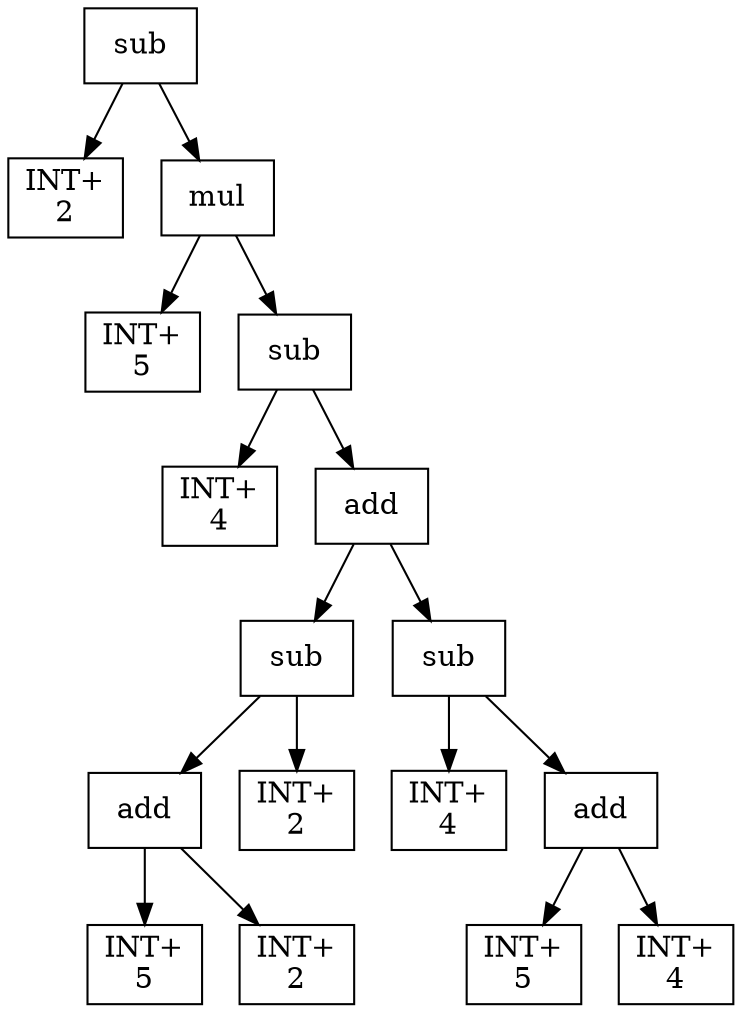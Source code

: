 digraph expr {
  node [shape=box];
  n1 [label="sub"];
  n2 [label="INT+\n2"];
  n3 [label="mul"];
  n4 [label="INT+\n5"];
  n5 [label="sub"];
  n6 [label="INT+\n4"];
  n7 [label="add"];
  n8 [label="sub"];
  n9 [label="add"];
  n10 [label="INT+\n5"];
  n11 [label="INT+\n2"];
  n9 -> n10;
  n9 -> n11;
  n12 [label="INT+\n2"];
  n8 -> n9;
  n8 -> n12;
  n13 [label="sub"];
  n14 [label="INT+\n4"];
  n15 [label="add"];
  n16 [label="INT+\n5"];
  n17 [label="INT+\n4"];
  n15 -> n16;
  n15 -> n17;
  n13 -> n14;
  n13 -> n15;
  n7 -> n8;
  n7 -> n13;
  n5 -> n6;
  n5 -> n7;
  n3 -> n4;
  n3 -> n5;
  n1 -> n2;
  n1 -> n3;
}